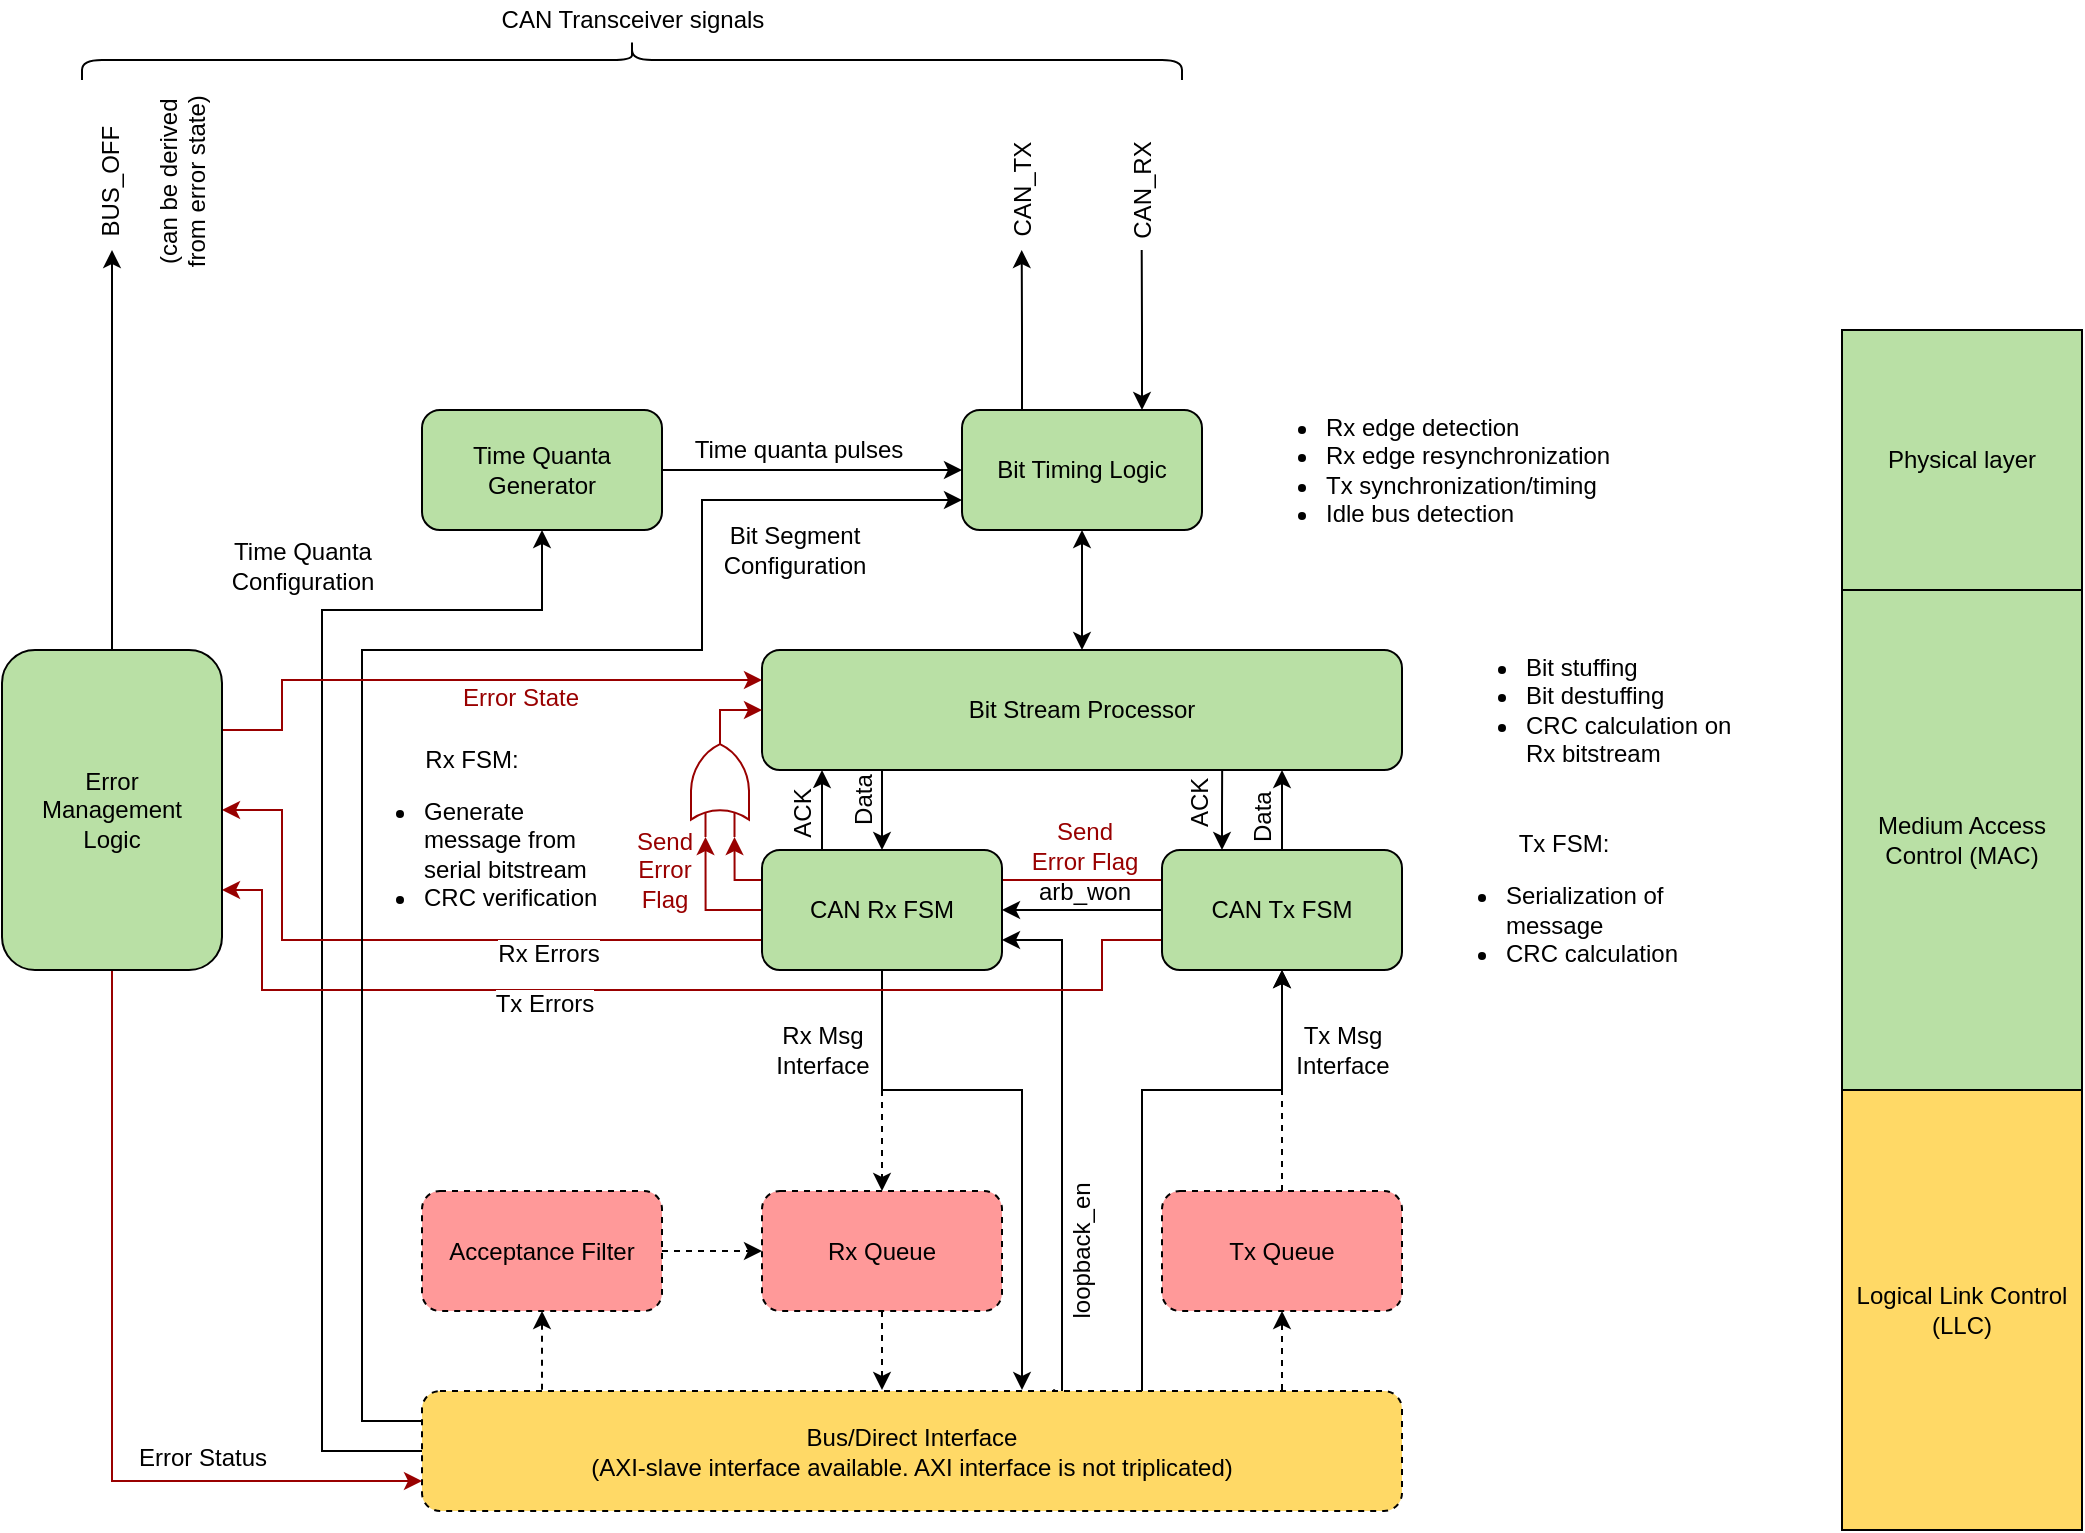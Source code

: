 <mxfile version="13.6.9" type="device"><diagram id="me-LAZtUVpTNzn7dx9vU" name="Page-1"><mxGraphModel dx="2694" dy="1839" grid="1" gridSize="10" guides="1" tooltips="1" connect="1" arrows="1" fold="1" page="1" pageScale="1" pageWidth="1100" pageHeight="850" math="0" shadow="0"><root><mxCell id="0"/><mxCell id="1" parent="0"/><mxCell id="SrKWXcjdUO_ExOeDERxG-6" style="edgeStyle=orthogonalEdgeStyle;rounded=0;orthogonalLoop=1;jettySize=auto;html=1;exitX=0;exitY=0.25;exitDx=0;exitDy=0;entryX=0;entryY=0.75;entryDx=0;entryDy=0;entryPerimeter=0;strokeColor=#990000;" parent="1" source="XEVzVMcjQM6wJkQgXGXH-14" target="SrKWXcjdUO_ExOeDERxG-2" edge="1"><mxGeometry relative="1" as="geometry"><Array as="points"><mxPoint x="286" y="395"/></Array></mxGeometry></mxCell><mxCell id="SrKWXcjdUO_ExOeDERxG-9" value="Send &lt;br&gt;Error Flag" style="text;html=1;resizable=0;points=[];align=center;verticalAlign=middle;labelBackgroundColor=none;fontColor=#990000;" parent="SrKWXcjdUO_ExOeDERxG-6" vertex="1" connectable="0"><mxGeometry x="0.862" y="-194" relative="1" as="geometry"><mxPoint x="-20" y="-11" as="offset"/></mxGeometry></mxCell><mxCell id="XEVzVMcjQM6wJkQgXGXH-4" style="edgeStyle=orthogonalEdgeStyle;rounded=0;orthogonalLoop=1;jettySize=auto;html=1;exitX=0.25;exitY=0;exitDx=0;exitDy=0;" parent="1" source="XEVzVMcjQM6wJkQgXGXH-1" edge="1"><mxGeometry relative="1" as="geometry"><mxPoint x="429.857" y="80" as="targetPoint"/></mxGeometry></mxCell><mxCell id="XEVzVMcjQM6wJkQgXGXH-6" value="CAN_TX" style="text;html=1;resizable=0;points=[];align=center;verticalAlign=middle;labelBackgroundColor=#ffffff;rotation=-90;" parent="XEVzVMcjQM6wJkQgXGXH-4" vertex="1" connectable="0"><mxGeometry x="0.537" y="4" relative="1" as="geometry"><mxPoint x="4" y="-48.5" as="offset"/></mxGeometry></mxCell><mxCell id="XEVzVMcjQM6wJkQgXGXH-5" style="edgeStyle=orthogonalEdgeStyle;rounded=0;orthogonalLoop=1;jettySize=auto;html=1;exitX=0.75;exitY=0;exitDx=0;exitDy=0;startArrow=classic;startFill=1;endArrow=none;endFill=0;" parent="1" source="XEVzVMcjQM6wJkQgXGXH-1" edge="1"><mxGeometry relative="1" as="geometry"><mxPoint x="489.857" y="80" as="targetPoint"/></mxGeometry></mxCell><mxCell id="XEVzVMcjQM6wJkQgXGXH-7" value="CAN_RX" style="text;html=1;resizable=0;points=[];align=center;verticalAlign=middle;labelBackgroundColor=#ffffff;rotation=-90;" parent="XEVzVMcjQM6wJkQgXGXH-5" vertex="1" connectable="0"><mxGeometry x="0.409" y="-5" relative="1" as="geometry"><mxPoint x="-5" y="-53.5" as="offset"/></mxGeometry></mxCell><mxCell id="XEVzVMcjQM6wJkQgXGXH-8" style="edgeStyle=orthogonalEdgeStyle;rounded=0;orthogonalLoop=1;jettySize=auto;html=1;exitX=0.5;exitY=1;exitDx=0;exitDy=0;entryX=0.5;entryY=0;entryDx=0;entryDy=0;startArrow=classic;startFill=1;endArrow=classic;endFill=1;" parent="1" source="XEVzVMcjQM6wJkQgXGXH-1" target="XEVzVMcjQM6wJkQgXGXH-3" edge="1"><mxGeometry relative="1" as="geometry"/></mxCell><mxCell id="XEVzVMcjQM6wJkQgXGXH-1" value="Bit Timing Logic&lt;br&gt;" style="rounded=1;whiteSpace=wrap;html=1;fillColor=#B9E0A5;" parent="1" vertex="1"><mxGeometry x="400" y="160" width="120" height="60" as="geometry"/></mxCell><mxCell id="XEVzVMcjQM6wJkQgXGXH-11" style="edgeStyle=orthogonalEdgeStyle;rounded=0;orthogonalLoop=1;jettySize=auto;html=1;exitX=1;exitY=0.5;exitDx=0;exitDy=0;entryX=0;entryY=0.5;entryDx=0;entryDy=0;startArrow=none;startFill=0;endArrow=classic;endFill=1;" parent="1" source="XEVzVMcjQM6wJkQgXGXH-2" target="XEVzVMcjQM6wJkQgXGXH-1" edge="1"><mxGeometry relative="1" as="geometry"/></mxCell><mxCell id="XEVzVMcjQM6wJkQgXGXH-12" value="Time quanta pulses" style="text;html=1;resizable=0;points=[];align=center;verticalAlign=middle;labelBackgroundColor=none;" parent="XEVzVMcjQM6wJkQgXGXH-11" vertex="1" connectable="0"><mxGeometry x="-0.053" y="-23" relative="1" as="geometry"><mxPoint x="-3.61" y="-33" as="offset"/></mxGeometry></mxCell><mxCell id="XEVzVMcjQM6wJkQgXGXH-41" style="edgeStyle=orthogonalEdgeStyle;rounded=0;orthogonalLoop=1;jettySize=auto;html=1;exitX=0.5;exitY=1;exitDx=0;exitDy=0;entryX=0;entryY=0.5;entryDx=0;entryDy=0;startArrow=classic;startFill=1;endArrow=none;endFill=0;" parent="1" source="XEVzVMcjQM6wJkQgXGXH-2" target="XEVzVMcjQM6wJkQgXGXH-36" edge="1"><mxGeometry relative="1" as="geometry"><Array as="points"><mxPoint x="190" y="260"/><mxPoint x="80" y="260"/><mxPoint x="80" y="681"/></Array></mxGeometry></mxCell><mxCell id="D3NXxSed3cIxG1J52lLX-14" value="Time Quanta&lt;br&gt;Configuration&lt;br&gt;" style="text;html=1;resizable=0;points=[];align=center;verticalAlign=middle;labelBackgroundColor=#ffffff;" parent="XEVzVMcjQM6wJkQgXGXH-41" vertex="1" connectable="0"><mxGeometry x="-0.107" y="-6" relative="1" as="geometry"><mxPoint x="-4" y="-149.5" as="offset"/></mxGeometry></mxCell><mxCell id="XEVzVMcjQM6wJkQgXGXH-2" value="Time Quanta Generator" style="rounded=1;whiteSpace=wrap;html=1;fillColor=#B9E0A5;" parent="1" vertex="1"><mxGeometry x="130" y="160" width="120" height="60" as="geometry"/></mxCell><mxCell id="XEVzVMcjQM6wJkQgXGXH-3" value="Bit Stream Processor&lt;br&gt;" style="rounded=1;whiteSpace=wrap;html=1;fillColor=#B9E0A5;" parent="1" vertex="1"><mxGeometry x="300" y="280" width="320" height="60" as="geometry"/></mxCell><mxCell id="XEVzVMcjQM6wJkQgXGXH-21" style="edgeStyle=orthogonalEdgeStyle;rounded=0;orthogonalLoop=1;jettySize=auto;html=1;exitX=0.5;exitY=0;exitDx=0;exitDy=0;startArrow=classic;startFill=1;endArrow=none;endFill=0;" parent="1" source="XEVzVMcjQM6wJkQgXGXH-9" edge="1"><mxGeometry relative="1" as="geometry"><mxPoint x="360" y="340" as="targetPoint"/></mxGeometry></mxCell><mxCell id="D3NXxSed3cIxG1J52lLX-1" value="Data" style="text;html=1;resizable=0;points=[];align=center;verticalAlign=middle;labelBackgroundColor=#ffffff;rotation=-90;" parent="XEVzVMcjQM6wJkQgXGXH-21" vertex="1" connectable="0"><mxGeometry x="0.397" relative="1" as="geometry"><mxPoint x="-10" y="4" as="offset"/></mxGeometry></mxCell><mxCell id="XEVzVMcjQM6wJkQgXGXH-32" style="edgeStyle=orthogonalEdgeStyle;rounded=0;orthogonalLoop=1;jettySize=auto;html=1;exitX=0.5;exitY=1;exitDx=0;exitDy=0;entryX=0.5;entryY=0;entryDx=0;entryDy=0;startArrow=none;startFill=0;endArrow=classic;endFill=1;dashed=1;" parent="1" source="XEVzVMcjQM6wJkQgXGXH-9" target="XEVzVMcjQM6wJkQgXGXH-30" edge="1"><mxGeometry relative="1" as="geometry"/></mxCell><mxCell id="XEVzVMcjQM6wJkQgXGXH-34" value="Rx Msg&lt;br&gt;Interface" style="text;html=1;resizable=0;points=[];align=center;verticalAlign=middle;labelBackgroundColor=#ffffff;" parent="XEVzVMcjQM6wJkQgXGXH-32" vertex="1" connectable="0"><mxGeometry x="-0.4" y="1" relative="1" as="geometry"><mxPoint x="-31" y="7" as="offset"/></mxGeometry></mxCell><mxCell id="XEVzVMcjQM6wJkQgXGXH-43" style="edgeStyle=orthogonalEdgeStyle;rounded=0;orthogonalLoop=1;jettySize=auto;html=1;exitX=1;exitY=0.75;exitDx=0;exitDy=0;startArrow=classic;startFill=1;endArrow=none;endFill=0;entryX=0.645;entryY=-0.015;entryDx=0;entryDy=0;entryPerimeter=0;" parent="1" source="XEVzVMcjQM6wJkQgXGXH-9" target="XEVzVMcjQM6wJkQgXGXH-36" edge="1"><mxGeometry relative="1" as="geometry"><mxPoint x="440" y="510" as="targetPoint"/><Array as="points"><mxPoint x="450" y="425"/><mxPoint x="450" y="660"/><mxPoint x="446" y="660"/></Array></mxGeometry></mxCell><mxCell id="XEVzVMcjQM6wJkQgXGXH-44" value="loopback_en" style="text;html=1;resizable=0;points=[];align=center;verticalAlign=middle;labelBackgroundColor=#ffffff;rotation=-90;" parent="XEVzVMcjQM6wJkQgXGXH-43" vertex="1" connectable="0"><mxGeometry x="0.692" y="1" relative="1" as="geometry"><mxPoint x="9" y="-50.78" as="offset"/></mxGeometry></mxCell><mxCell id="D3NXxSed3cIxG1J52lLX-4" style="edgeStyle=orthogonalEdgeStyle;rounded=0;orthogonalLoop=1;jettySize=auto;html=1;exitX=0.25;exitY=0;exitDx=0;exitDy=0;" parent="1" source="XEVzVMcjQM6wJkQgXGXH-9" edge="1"><mxGeometry relative="1" as="geometry"><mxPoint x="330" y="340" as="targetPoint"/></mxGeometry></mxCell><mxCell id="D3NXxSed3cIxG1J52lLX-5" value="ACK&lt;br&gt;" style="text;html=1;resizable=0;points=[];align=center;verticalAlign=middle;labelBackgroundColor=#ffffff;rotation=-90;" parent="D3NXxSed3cIxG1J52lLX-4" vertex="1" connectable="0"><mxGeometry x="-0.15" relative="1" as="geometry"><mxPoint x="-10" y="-1" as="offset"/></mxGeometry></mxCell><mxCell id="D3NXxSed3cIxG1J52lLX-17" style="edgeStyle=orthogonalEdgeStyle;rounded=0;orthogonalLoop=1;jettySize=auto;html=1;exitX=0;exitY=0.75;exitDx=0;exitDy=0;entryX=1;entryY=0.5;entryDx=0;entryDy=0;startArrow=none;startFill=0;endArrow=classic;endFill=1;strokeColor=#990000;" parent="1" source="XEVzVMcjQM6wJkQgXGXH-9" target="D3NXxSed3cIxG1J52lLX-13" edge="1"><mxGeometry relative="1" as="geometry"><Array as="points"><mxPoint x="60" y="425"/><mxPoint x="60" y="360"/></Array></mxGeometry></mxCell><mxCell id="D3NXxSed3cIxG1J52lLX-18" value="Rx Errors" style="text;html=1;resizable=0;points=[];align=center;verticalAlign=middle;labelBackgroundColor=#ffffff;" parent="D3NXxSed3cIxG1J52lLX-17" vertex="1" connectable="0"><mxGeometry x="0.138" y="-2" relative="1" as="geometry"><mxPoint x="83.5" y="9" as="offset"/></mxGeometry></mxCell><mxCell id="SrKWXcjdUO_ExOeDERxG-4" style="edgeStyle=orthogonalEdgeStyle;rounded=0;orthogonalLoop=1;jettySize=auto;html=1;exitX=0;exitY=0.5;exitDx=0;exitDy=0;entryX=0;entryY=0.25;entryDx=0;entryDy=0;entryPerimeter=0;strokeColor=#990000;" parent="1" source="XEVzVMcjQM6wJkQgXGXH-9" target="SrKWXcjdUO_ExOeDERxG-2" edge="1"><mxGeometry relative="1" as="geometry"/></mxCell><mxCell id="SrKWXcjdUO_ExOeDERxG-10" value="Send &lt;br&gt;Error&lt;br&gt;Flag" style="text;html=1;resizable=0;points=[];align=center;verticalAlign=middle;labelBackgroundColor=#ffffff;fontColor=#990000;" parent="SrKWXcjdUO_ExOeDERxG-4" vertex="1" connectable="0"><mxGeometry x="0.26" y="-10" relative="1" as="geometry"><mxPoint x="-31.5" y="-7.5" as="offset"/></mxGeometry></mxCell><mxCell id="8a7JI8bjyQtImaxDuzG0-2" style="edgeStyle=orthogonalEdgeStyle;rounded=0;orthogonalLoop=1;jettySize=auto;html=1;exitX=0.5;exitY=1;exitDx=0;exitDy=0;startArrow=none;startFill=0;endArrow=classic;endFill=1;" parent="1" source="XEVzVMcjQM6wJkQgXGXH-9" edge="1"><mxGeometry relative="1" as="geometry"><mxPoint x="430" y="650" as="targetPoint"/><Array as="points"><mxPoint x="360" y="500"/><mxPoint x="430" y="500"/></Array></mxGeometry></mxCell><mxCell id="XEVzVMcjQM6wJkQgXGXH-9" value="CAN Rx FSM&lt;br&gt;" style="rounded=1;whiteSpace=wrap;html=1;fillColor=#B9E0A5;" parent="1" vertex="1"><mxGeometry x="300" y="380" width="120" height="60" as="geometry"/></mxCell><mxCell id="XEVzVMcjQM6wJkQgXGXH-13" value="&lt;div style=&quot;text-align: left&quot;&gt;&lt;ul&gt;&lt;li&gt;Bit stuffing&lt;br&gt;&lt;/li&gt;&lt;li&gt;Bit destuffing&lt;/li&gt;&lt;li&gt;CRC calculation on Rx bitstream&lt;/li&gt;&lt;/ul&gt;&lt;/div&gt;" style="text;html=1;strokeColor=none;fillColor=none;align=left;verticalAlign=middle;whiteSpace=wrap;rounded=0;" parent="1" vertex="1"><mxGeometry x="640" y="280" width="160" height="60" as="geometry"/></mxCell><mxCell id="XEVzVMcjQM6wJkQgXGXH-23" style="edgeStyle=orthogonalEdgeStyle;rounded=0;orthogonalLoop=1;jettySize=auto;html=1;exitX=0.5;exitY=0;exitDx=0;exitDy=0;startArrow=none;startFill=0;endArrow=classic;endFill=1;" parent="1" source="XEVzVMcjQM6wJkQgXGXH-14" edge="1"><mxGeometry relative="1" as="geometry"><mxPoint x="560" y="340" as="targetPoint"/></mxGeometry></mxCell><mxCell id="D3NXxSed3cIxG1J52lLX-2" value="Data" style="text;html=1;resizable=0;points=[];align=center;verticalAlign=middle;labelBackgroundColor=#ffffff;rotation=-90;" parent="XEVzVMcjQM6wJkQgXGXH-23" vertex="1" connectable="0"><mxGeometry x="0.365" relative="1" as="geometry"><mxPoint x="-10" y="11.5" as="offset"/></mxGeometry></mxCell><mxCell id="XEVzVMcjQM6wJkQgXGXH-45" style="edgeStyle=orthogonalEdgeStyle;rounded=0;orthogonalLoop=1;jettySize=auto;html=1;exitX=0;exitY=0.5;exitDx=0;exitDy=0;entryX=1;entryY=0.5;entryDx=0;entryDy=0;startArrow=none;startFill=0;endArrow=classic;endFill=1;" parent="1" source="XEVzVMcjQM6wJkQgXGXH-14" target="XEVzVMcjQM6wJkQgXGXH-9" edge="1"><mxGeometry relative="1" as="geometry"/></mxCell><mxCell id="XEVzVMcjQM6wJkQgXGXH-46" value="arb_won" style="text;html=1;resizable=0;points=[];align=center;verticalAlign=middle;labelBackgroundColor=none;" parent="XEVzVMcjQM6wJkQgXGXH-45" vertex="1" connectable="0"><mxGeometry x="0.443" relative="1" as="geometry"><mxPoint x="18.5" y="-9" as="offset"/></mxGeometry></mxCell><mxCell id="D3NXxSed3cIxG1J52lLX-6" style="edgeStyle=orthogonalEdgeStyle;rounded=0;orthogonalLoop=1;jettySize=auto;html=1;exitX=0.25;exitY=0;exitDx=0;exitDy=0;startArrow=classic;startFill=1;endArrow=none;endFill=0;entryX=0.719;entryY=1;entryDx=0;entryDy=0;entryPerimeter=0;" parent="1" source="XEVzVMcjQM6wJkQgXGXH-14" target="XEVzVMcjQM6wJkQgXGXH-3" edge="1"><mxGeometry relative="1" as="geometry"><mxPoint x="530" y="350" as="targetPoint"/></mxGeometry></mxCell><mxCell id="D3NXxSed3cIxG1J52lLX-8" value="ACK" style="text;html=1;resizable=0;points=[];align=center;verticalAlign=middle;labelBackgroundColor=#ffffff;rotation=-90;" parent="D3NXxSed3cIxG1J52lLX-6" vertex="1" connectable="0"><mxGeometry x="0.484" relative="1" as="geometry"><mxPoint x="-11" y="6.5" as="offset"/></mxGeometry></mxCell><mxCell id="D3NXxSed3cIxG1J52lLX-19" style="edgeStyle=orthogonalEdgeStyle;rounded=0;orthogonalLoop=1;jettySize=auto;html=1;exitX=0;exitY=0.75;exitDx=0;exitDy=0;entryX=1;entryY=0.75;entryDx=0;entryDy=0;startArrow=none;startFill=0;endArrow=classic;endFill=1;strokeColor=#990000;" parent="1" source="XEVzVMcjQM6wJkQgXGXH-14" target="D3NXxSed3cIxG1J52lLX-13" edge="1"><mxGeometry relative="1" as="geometry"><Array as="points"><mxPoint x="470" y="425"/><mxPoint x="470" y="450"/><mxPoint x="50" y="450"/><mxPoint x="50" y="400"/></Array></mxGeometry></mxCell><mxCell id="D3NXxSed3cIxG1J52lLX-22" value="Tx Errors" style="text;html=1;resizable=0;points=[];align=center;verticalAlign=middle;labelBackgroundColor=#ffffff;" parent="D3NXxSed3cIxG1J52lLX-19" vertex="1" connectable="0"><mxGeometry x="0.296" y="1" relative="1" as="geometry"><mxPoint x="18.5" y="6" as="offset"/></mxGeometry></mxCell><mxCell id="8a7JI8bjyQtImaxDuzG0-1" style="edgeStyle=orthogonalEdgeStyle;rounded=0;orthogonalLoop=1;jettySize=auto;html=1;exitX=0.5;exitY=1;exitDx=0;exitDy=0;entryX=0.75;entryY=0;entryDx=0;entryDy=0;startArrow=classic;startFill=1;" parent="1" source="XEVzVMcjQM6wJkQgXGXH-14" target="XEVzVMcjQM6wJkQgXGXH-36" edge="1"><mxGeometry relative="1" as="geometry"><Array as="points"><mxPoint x="560" y="500"/><mxPoint x="490" y="500"/><mxPoint x="490" y="660"/><mxPoint x="498" y="660"/></Array></mxGeometry></mxCell><mxCell id="XEVzVMcjQM6wJkQgXGXH-14" value="CAN Tx FSM&lt;br&gt;" style="rounded=1;whiteSpace=wrap;html=1;fillColor=#B9E0A5;" parent="1" vertex="1"><mxGeometry x="500" y="380" width="120" height="60" as="geometry"/></mxCell><mxCell id="XEVzVMcjQM6wJkQgXGXH-37" style="edgeStyle=orthogonalEdgeStyle;rounded=0;orthogonalLoop=1;jettySize=auto;html=1;exitX=1;exitY=0.5;exitDx=0;exitDy=0;entryX=0;entryY=0.5;entryDx=0;entryDy=0;startArrow=none;startFill=0;endArrow=classic;endFill=1;dashed=1;" parent="1" source="XEVzVMcjQM6wJkQgXGXH-24" target="XEVzVMcjQM6wJkQgXGXH-30" edge="1"><mxGeometry relative="1" as="geometry"/></mxCell><mxCell id="XEVzVMcjQM6wJkQgXGXH-38" style="edgeStyle=orthogonalEdgeStyle;rounded=0;orthogonalLoop=1;jettySize=auto;html=1;exitX=0.5;exitY=1;exitDx=0;exitDy=0;entryX=0.25;entryY=0;entryDx=0;entryDy=0;startArrow=classic;startFill=1;endArrow=none;endFill=0;dashed=1;" parent="1" source="XEVzVMcjQM6wJkQgXGXH-24" target="XEVzVMcjQM6wJkQgXGXH-36" edge="1"><mxGeometry relative="1" as="geometry"><Array as="points"><mxPoint x="190" y="660"/><mxPoint x="253" y="660"/></Array></mxGeometry></mxCell><mxCell id="XEVzVMcjQM6wJkQgXGXH-24" value="Acceptance Filter&lt;br&gt;" style="rounded=1;whiteSpace=wrap;html=1;dashed=1;fillColor=#FF9999;" parent="1" vertex="1"><mxGeometry x="130" y="550.5" width="120" height="60" as="geometry"/></mxCell><mxCell id="XEVzVMcjQM6wJkQgXGXH-39" style="edgeStyle=orthogonalEdgeStyle;rounded=0;orthogonalLoop=1;jettySize=auto;html=1;exitX=0.5;exitY=1;exitDx=0;exitDy=0;startArrow=none;startFill=0;endArrow=classic;endFill=1;dashed=1;" parent="1" source="XEVzVMcjQM6wJkQgXGXH-30" edge="1"><mxGeometry relative="1" as="geometry"><mxPoint x="360" y="650" as="targetPoint"/></mxGeometry></mxCell><mxCell id="XEVzVMcjQM6wJkQgXGXH-30" value="Rx Queue&lt;br&gt;" style="rounded=1;whiteSpace=wrap;html=1;dashed=1;fillColor=#FF9999;" parent="1" vertex="1"><mxGeometry x="300" y="550.5" width="120" height="60" as="geometry"/></mxCell><mxCell id="XEVzVMcjQM6wJkQgXGXH-33" style="edgeStyle=orthogonalEdgeStyle;rounded=0;orthogonalLoop=1;jettySize=auto;html=1;exitX=0.5;exitY=0;exitDx=0;exitDy=0;entryX=0.5;entryY=1;entryDx=0;entryDy=0;startArrow=none;startFill=0;endArrow=classic;endFill=1;dashed=1;" parent="1" source="XEVzVMcjQM6wJkQgXGXH-31" target="XEVzVMcjQM6wJkQgXGXH-14" edge="1"><mxGeometry relative="1" as="geometry"/></mxCell><mxCell id="XEVzVMcjQM6wJkQgXGXH-35" value="Tx Msg&lt;br&gt;Interface" style="text;html=1;resizable=0;points=[];align=center;verticalAlign=middle;labelBackgroundColor=#ffffff;" parent="XEVzVMcjQM6wJkQgXGXH-33" vertex="1" connectable="0"><mxGeometry x="-0.1" y="-3" relative="1" as="geometry"><mxPoint x="27" y="-20.83" as="offset"/></mxGeometry></mxCell><mxCell id="XEVzVMcjQM6wJkQgXGXH-31" value="Tx Queue&lt;br&gt;" style="rounded=1;whiteSpace=wrap;html=1;dashed=1;fillColor=#FF9999;" parent="1" vertex="1"><mxGeometry x="500" y="550.5" width="120" height="60" as="geometry"/></mxCell><mxCell id="XEVzVMcjQM6wJkQgXGXH-40" style="edgeStyle=orthogonalEdgeStyle;rounded=0;orthogonalLoop=1;jettySize=auto;html=1;exitX=0.75;exitY=0;exitDx=0;exitDy=0;entryX=0.5;entryY=1;entryDx=0;entryDy=0;startArrow=none;startFill=0;endArrow=classic;endFill=1;dashed=1;" parent="1" source="XEVzVMcjQM6wJkQgXGXH-36" target="XEVzVMcjQM6wJkQgXGXH-31" edge="1"><mxGeometry relative="1" as="geometry"><Array as="points"><mxPoint x="498" y="670"/><mxPoint x="560" y="670"/></Array></mxGeometry></mxCell><mxCell id="D3NXxSed3cIxG1J52lLX-15" style="edgeStyle=orthogonalEdgeStyle;rounded=0;orthogonalLoop=1;jettySize=auto;html=1;exitX=0;exitY=0.25;exitDx=0;exitDy=0;entryX=0;entryY=0.75;entryDx=0;entryDy=0;startArrow=none;startFill=0;endArrow=classic;endFill=1;" parent="1" source="XEVzVMcjQM6wJkQgXGXH-36" target="XEVzVMcjQM6wJkQgXGXH-1" edge="1"><mxGeometry relative="1" as="geometry"><Array as="points"><mxPoint x="100" y="665"/><mxPoint x="100" y="280"/><mxPoint x="270" y="280"/><mxPoint x="270" y="205"/></Array></mxGeometry></mxCell><mxCell id="D3NXxSed3cIxG1J52lLX-16" value="Bit Segment&lt;br&gt;Configuration" style="text;html=1;resizable=0;points=[];align=center;verticalAlign=middle;labelBackgroundColor=#ffffff;" parent="D3NXxSed3cIxG1J52lLX-15" vertex="1" connectable="0"><mxGeometry x="0.733" y="-1" relative="1" as="geometry"><mxPoint x="21.5" y="24" as="offset"/></mxGeometry></mxCell><mxCell id="XEVzVMcjQM6wJkQgXGXH-36" value="Bus/Direct Interface&lt;br&gt;(AXI-slave interface available. AXI interface is not triplicated)" style="rounded=1;whiteSpace=wrap;html=1;dashed=1;fillColor=#FFD966;" parent="1" vertex="1"><mxGeometry x="130" y="650.5" width="490" height="60" as="geometry"/></mxCell><mxCell id="XEVzVMcjQM6wJkQgXGXH-42" value="&lt;div style=&quot;text-align: left&quot;&gt;&lt;ul&gt;&lt;li&gt;Rx edge detection&lt;/li&gt;&lt;li&gt;Rx edge resynchronization&lt;/li&gt;&lt;li&gt;Tx synchronization/timing&lt;/li&gt;&lt;li&gt;Idle bus detection&lt;/li&gt;&lt;/ul&gt;&lt;/div&gt;" style="text;html=1;strokeColor=none;fillColor=none;align=left;verticalAlign=middle;whiteSpace=wrap;rounded=0;" parent="1" vertex="1"><mxGeometry x="540" y="150" width="190" height="80" as="geometry"/></mxCell><mxCell id="XEVzVMcjQM6wJkQgXGXH-48" value="&lt;div style=&quot;text-align: left&quot;&gt;&lt;div style=&quot;text-align: center&quot;&gt;Tx FSM:&lt;/div&gt;&lt;ul&gt;&lt;li&gt;Serialization of message&lt;/li&gt;&lt;li&gt;CRC calculation&lt;/li&gt;&lt;/ul&gt;&lt;/div&gt;" style="text;html=1;strokeColor=none;fillColor=none;align=left;verticalAlign=middle;whiteSpace=wrap;rounded=0;" parent="1" vertex="1"><mxGeometry x="630" y="370" width="140" height="80" as="geometry"/></mxCell><mxCell id="XEVzVMcjQM6wJkQgXGXH-51" value="Physical layer" style="rounded=0;whiteSpace=wrap;html=1;align=center;fillColor=#B9E0A5;" parent="1" vertex="1"><mxGeometry x="840" y="120" width="120" height="130" as="geometry"/></mxCell><mxCell id="XEVzVMcjQM6wJkQgXGXH-52" value="Logical Link Control (LLC)" style="rounded=0;whiteSpace=wrap;html=1;align=center;gradientDirection=north;fillColor=#FFD966;" parent="1" vertex="1"><mxGeometry x="840" y="500" width="120" height="220" as="geometry"/></mxCell><mxCell id="XEVzVMcjQM6wJkQgXGXH-53" value="Medium Access Control (MAC)&lt;br&gt;" style="rounded=0;whiteSpace=wrap;html=1;align=center;fillColor=#B9E0A5;" parent="1" vertex="1"><mxGeometry x="840" y="250" width="120" height="250" as="geometry"/></mxCell><mxCell id="D3NXxSed3cIxG1J52lLX-24" style="edgeStyle=orthogonalEdgeStyle;rounded=0;orthogonalLoop=1;jettySize=auto;html=1;exitX=0.5;exitY=1;exitDx=0;exitDy=0;entryX=0;entryY=0.75;entryDx=0;entryDy=0;startArrow=none;startFill=0;endArrow=classic;endFill=1;strokeColor=#990000;" parent="1" source="D3NXxSed3cIxG1J52lLX-13" target="XEVzVMcjQM6wJkQgXGXH-36" edge="1"><mxGeometry relative="1" as="geometry"/></mxCell><mxCell id="D3NXxSed3cIxG1J52lLX-25" value="Error Status" style="text;html=1;resizable=0;points=[];align=center;verticalAlign=middle;labelBackgroundColor=#ffffff;" parent="D3NXxSed3cIxG1J52lLX-24" vertex="1" connectable="0"><mxGeometry x="0.087" y="43" relative="1" as="geometry"><mxPoint x="2" y="20.5" as="offset"/></mxGeometry></mxCell><mxCell id="D3NXxSed3cIxG1J52lLX-26" style="edgeStyle=orthogonalEdgeStyle;rounded=0;orthogonalLoop=1;jettySize=auto;html=1;entryX=0;entryY=0.25;entryDx=0;entryDy=0;startArrow=none;startFill=0;endArrow=classic;endFill=1;strokeColor=#990000;exitX=1;exitY=0.25;exitDx=0;exitDy=0;" parent="1" source="D3NXxSed3cIxG1J52lLX-13" target="XEVzVMcjQM6wJkQgXGXH-3" edge="1"><mxGeometry relative="1" as="geometry"><mxPoint x="150" y="320" as="sourcePoint"/><mxPoint x="530.2" y="435.2" as="targetPoint"/><Array as="points"><mxPoint x="60" y="320"/><mxPoint x="60" y="295"/></Array></mxGeometry></mxCell><mxCell id="D3NXxSed3cIxG1J52lLX-27" value="Error State" style="text;html=1;resizable=0;points=[];align=center;verticalAlign=middle;labelBackgroundColor=#ffffff;fontColor=#990000;" parent="D3NXxSed3cIxG1J52lLX-26" vertex="1" connectable="0"><mxGeometry x="0.548" y="2" relative="1" as="geometry"><mxPoint x="-54.5" y="11" as="offset"/></mxGeometry></mxCell><mxCell id="p5UcxBy_QlEKfHKAA0Ps-1" style="edgeStyle=orthogonalEdgeStyle;rounded=0;orthogonalLoop=1;jettySize=auto;html=1;exitX=0.5;exitY=0;exitDx=0;exitDy=0;" parent="1" source="D3NXxSed3cIxG1J52lLX-13" edge="1"><mxGeometry relative="1" as="geometry"><mxPoint x="-25" y="80.0" as="targetPoint"/></mxGeometry></mxCell><mxCell id="p5UcxBy_QlEKfHKAA0Ps-2" value="BUS_OFF&lt;br&gt;&lt;br&gt;(can be derived&lt;br&gt;from error state)" style="text;html=1;resizable=0;points=[];align=center;verticalAlign=middle;labelBackgroundColor=none;rotation=-90;" parent="p5UcxBy_QlEKfHKAA0Ps-1" vertex="1" connectable="0"><mxGeometry x="0.801" y="-1" relative="1" as="geometry"><mxPoint x="19" y="-54" as="offset"/></mxGeometry></mxCell><mxCell id="D3NXxSed3cIxG1J52lLX-13" value="Error &lt;br&gt;Management &lt;br&gt;Logic&lt;br&gt;" style="rounded=1;whiteSpace=wrap;html=1;fillColor=#B9E0A5;" parent="1" vertex="1"><mxGeometry x="-80" y="280" width="110" height="160" as="geometry"/></mxCell><mxCell id="D3NXxSed3cIxG1J52lLX-23" value="&lt;div style=&quot;text-align: center&quot;&gt;&lt;span&gt;Rx FSM:&lt;/span&gt;&lt;/div&gt;&lt;ul&gt;&lt;li style=&quot;text-align: left&quot;&gt;Generate message from serial bitstream&lt;/li&gt;&lt;li style=&quot;text-align: left&quot;&gt;CRC verification&lt;/li&gt;&lt;/ul&gt;" style="text;html=1;strokeColor=none;fillColor=none;align=center;verticalAlign=middle;whiteSpace=wrap;rounded=0;dashed=1;" parent="1" vertex="1"><mxGeometry x="90" y="335" width="130" height="80" as="geometry"/></mxCell><mxCell id="SrKWXcjdUO_ExOeDERxG-8" style="edgeStyle=orthogonalEdgeStyle;rounded=0;orthogonalLoop=1;jettySize=auto;html=1;exitX=1;exitY=0.5;exitDx=0;exitDy=0;exitPerimeter=0;entryX=0;entryY=0.5;entryDx=0;entryDy=0;strokeColor=#990000;" parent="1" source="SrKWXcjdUO_ExOeDERxG-2" target="XEVzVMcjQM6wJkQgXGXH-3" edge="1"><mxGeometry relative="1" as="geometry"><Array as="points"><mxPoint x="279" y="310"/></Array></mxGeometry></mxCell><mxCell id="SrKWXcjdUO_ExOeDERxG-2" value="" style="verticalLabelPosition=bottom;shadow=0;dashed=0;align=center;fillColor=#ffffff;html=1;verticalAlign=top;strokeWidth=1;shape=mxgraph.electrical.logic_gates.logic_gate;operation=or;rotation=-90;strokeColor=#990000;" parent="1" vertex="1"><mxGeometry x="250" y="330" width="58" height="29" as="geometry"/></mxCell><mxCell id="p5UcxBy_QlEKfHKAA0Ps-3" value="" style="shape=curlyBracket;whiteSpace=wrap;html=1;rounded=1;rotation=90;" parent="1" vertex="1"><mxGeometry x="225" y="-290" width="20" height="550" as="geometry"/></mxCell><mxCell id="p5UcxBy_QlEKfHKAA0Ps-4" value="CAN Transceiver signals" style="text;html=1;strokeColor=none;fillColor=none;align=center;verticalAlign=middle;whiteSpace=wrap;rounded=0;" parent="1" vertex="1"><mxGeometry x="152.5" y="-45" width="165" height="20" as="geometry"/></mxCell></root></mxGraphModel></diagram></mxfile>